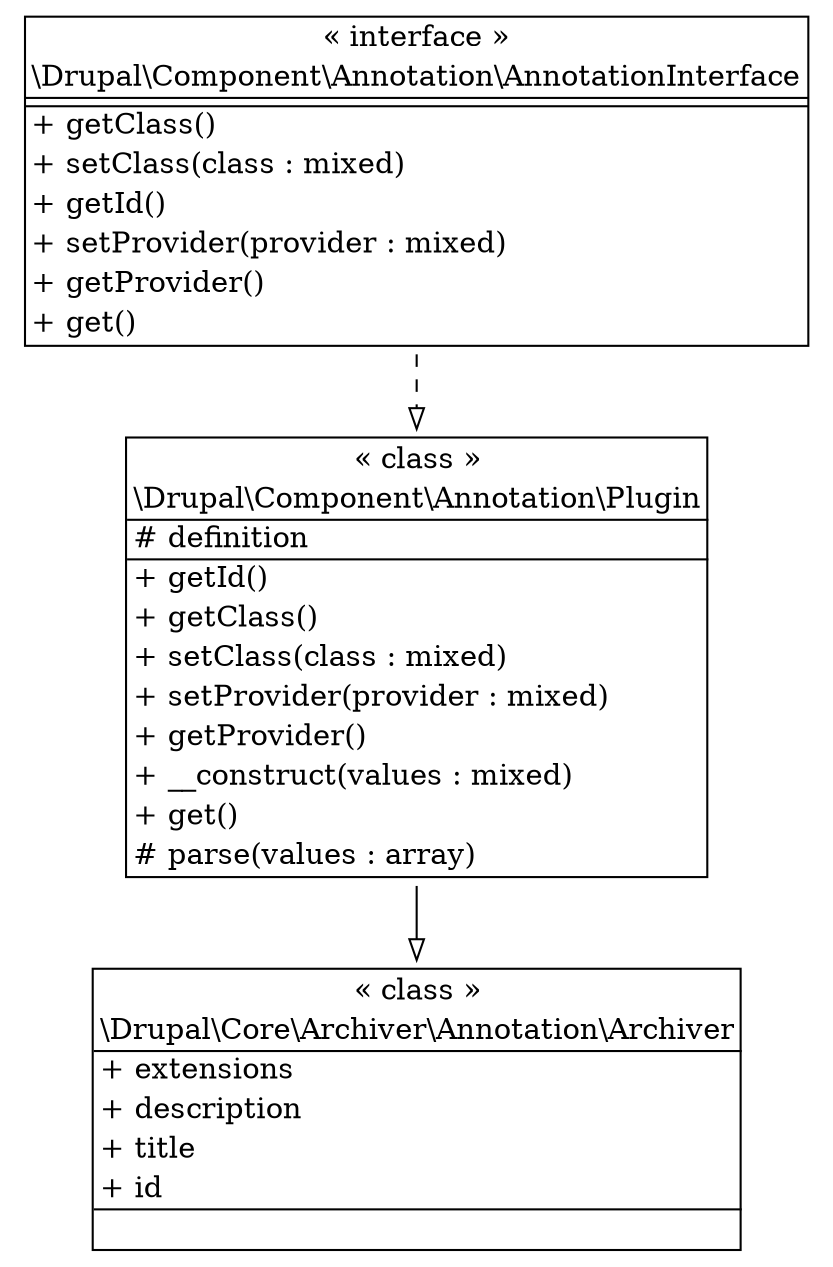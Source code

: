 digraph "Class Diagram" {
  node [shape=plaintext]
  "\\Drupal\\Core\\Archiver\\Annotation\\Archiver" [
    label=<
<table border="1" cellpadding="2" cellspacing="0" cellborder="0">
<tr><td align="center">&laquo; class &raquo;</td></tr>
<tr><td align="center" title="class Archiver">\\Drupal\\Core\\Archiver\\Annotation\\Archiver</td></tr><hr />
<tr><td align="left" title="public extensions">+ extensions</td></tr>
<tr><td align="left" title="public description">+ description</td></tr>
<tr><td align="left" title="public title">+ title</td></tr>
<tr><td align="left" title="public id">+ id</td></tr>
<hr />
<tr><td>&nbsp;</td></tr>
</table>
  >
  ];
  "\\Drupal\\Component\\Annotation\\Plugin" [
    label=<
<table border="1" cellpadding="2" cellspacing="0" cellborder="0">
<tr><td align="center">&laquo; class &raquo;</td></tr>
<tr><td align="center" title="class Plugin">\\Drupal\\Component\\Annotation\\Plugin</td></tr><hr />
<tr><td align="left" title="protected definition"># definition</td></tr>
<hr />
<tr><td align="left" title="public getId">+ getId()</td></tr>
<tr><td align="left" title="public getClass">+ getClass()</td></tr>
<tr><td align="left" title="public setClass">+ setClass(class : mixed)</td></tr>
<tr><td align="left" title="public setProvider">+ setProvider(provider : mixed)</td></tr>
<tr><td align="left" title="public getProvider">+ getProvider()</td></tr>
<tr><td align="left" title="public __construct">+ __construct(values : mixed)</td></tr>
<tr><td align="left" title="public get">+ get()</td></tr>
<tr><td align="left" title="protected parse"># parse(values : array)</td></tr>
</table>
  >
  ];
  "\\Drupal\\Component\\Annotation\\AnnotationInterface" [
    label=<
<table border="1" cellpadding="2" cellspacing="0" cellborder="0">
<tr><td align="center">&laquo; interface &raquo;</td></tr>
<tr><td align="center" title="interface AnnotationInterface">\\Drupal\\Component\\Annotation\\AnnotationInterface</td></tr><hr />
<tr><td></td></tr>
<hr />
<tr><td align="left" title="public getClass">+ getClass()</td></tr>
<tr><td align="left" title="public setClass">+ setClass(class : mixed)</td></tr>
<tr><td align="left" title="public getId">+ getId()</td></tr>
<tr><td align="left" title="public setProvider">+ setProvider(provider : mixed)</td></tr>
<tr><td align="left" title="public getProvider">+ getProvider()</td></tr>
<tr><td align="left" title="public get">+ get()</td></tr>
</table>
  >
  ];
"\\Drupal\\Component\\Annotation\\Plugin" -> "\\Drupal\\Core\\Archiver\\Annotation\\Archiver" [arrowhead="empty"];

"\\Drupal\\Component\\Annotation\\AnnotationInterface" -> "\\Drupal\\Component\\Annotation\\Plugin" [arrowhead="empty" style="dashed"];

}